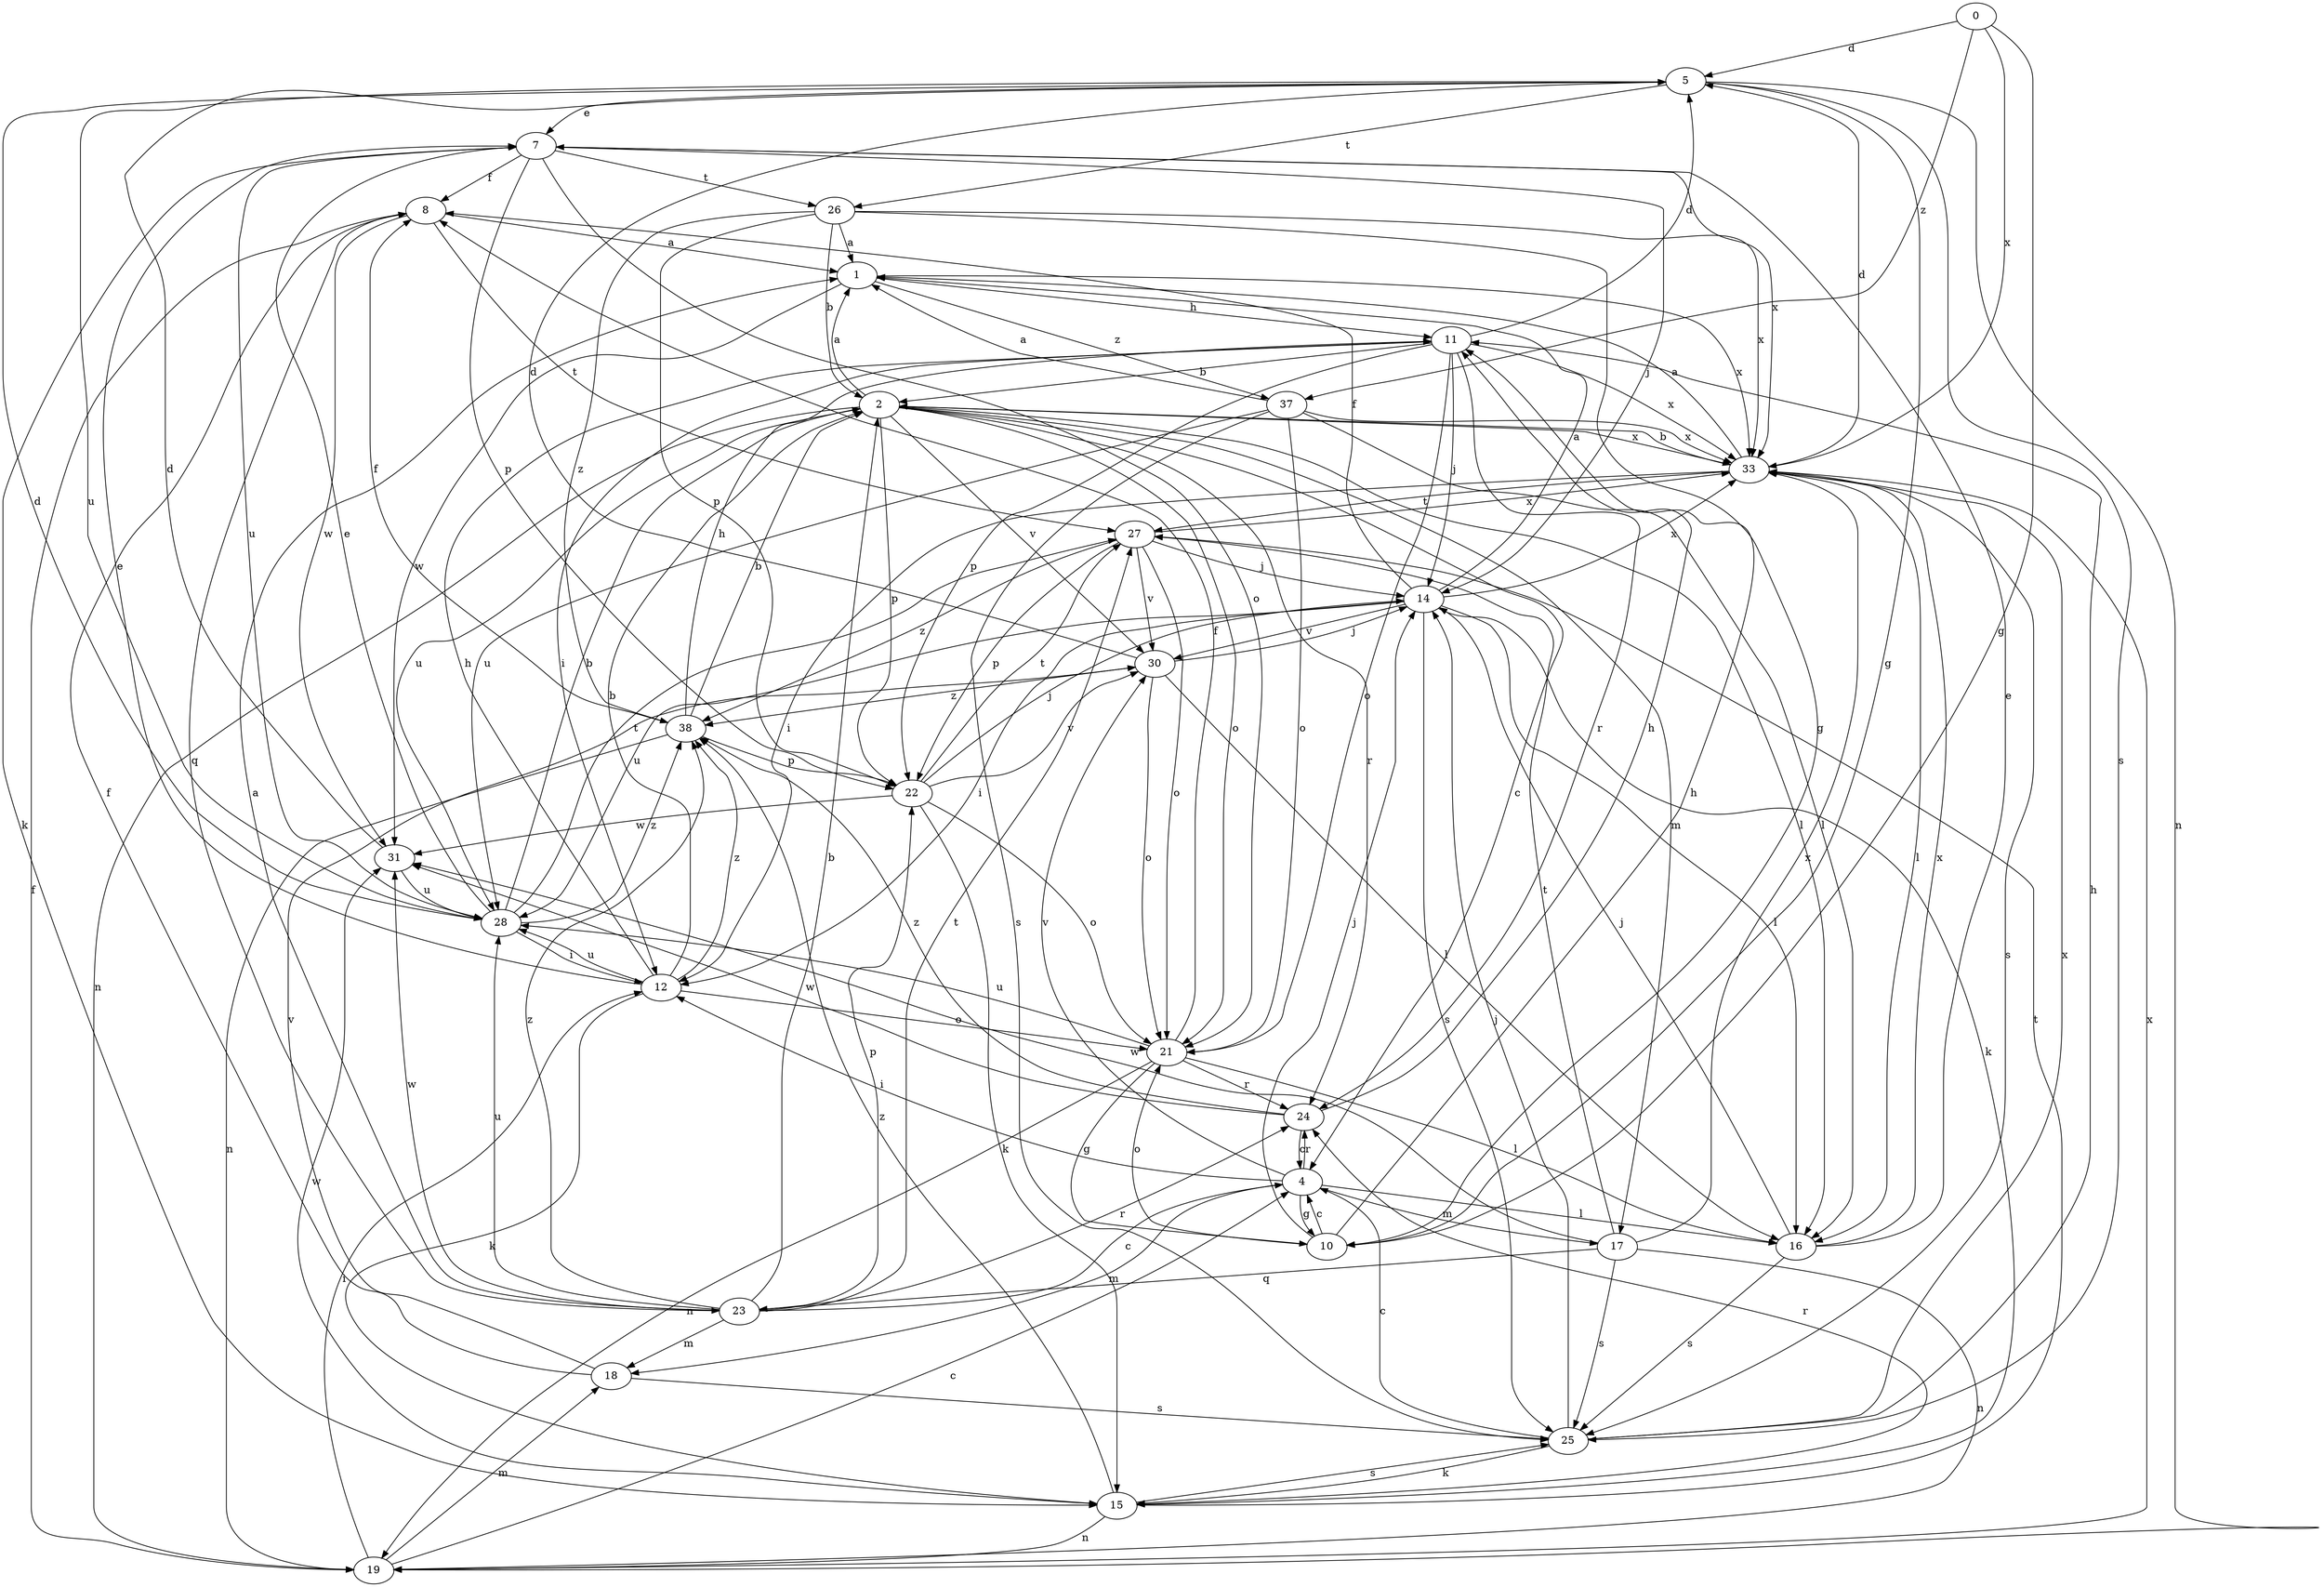 strict digraph  {
0;
1;
2;
4;
5;
7;
8;
10;
11;
12;
14;
15;
16;
17;
18;
19;
21;
22;
23;
24;
25;
26;
27;
28;
30;
31;
33;
37;
38;
0 -> 5  [label=d];
0 -> 10  [label=g];
0 -> 33  [label=x];
0 -> 37  [label=z];
1 -> 11  [label=h];
1 -> 31  [label=w];
1 -> 33  [label=x];
1 -> 37  [label=z];
2 -> 1  [label=a];
2 -> 4  [label=c];
2 -> 16  [label=l];
2 -> 17  [label=m];
2 -> 19  [label=n];
2 -> 21  [label=o];
2 -> 22  [label=p];
2 -> 24  [label=r];
2 -> 28  [label=u];
2 -> 30  [label=v];
2 -> 33  [label=x];
4 -> 10  [label=g];
4 -> 12  [label=i];
4 -> 16  [label=l];
4 -> 17  [label=m];
4 -> 18  [label=m];
4 -> 24  [label=r];
4 -> 30  [label=v];
5 -> 7  [label=e];
5 -> 10  [label=g];
5 -> 19  [label=n];
5 -> 25  [label=s];
5 -> 26  [label=t];
5 -> 28  [label=u];
7 -> 8  [label=f];
7 -> 14  [label=j];
7 -> 15  [label=k];
7 -> 21  [label=o];
7 -> 22  [label=p];
7 -> 26  [label=t];
7 -> 28  [label=u];
7 -> 33  [label=x];
8 -> 1  [label=a];
8 -> 23  [label=q];
8 -> 27  [label=t];
8 -> 31  [label=w];
10 -> 4  [label=c];
10 -> 11  [label=h];
10 -> 14  [label=j];
10 -> 21  [label=o];
11 -> 2  [label=b];
11 -> 5  [label=d];
11 -> 12  [label=i];
11 -> 14  [label=j];
11 -> 21  [label=o];
11 -> 22  [label=p];
11 -> 24  [label=r];
11 -> 33  [label=x];
12 -> 2  [label=b];
12 -> 7  [label=e];
12 -> 11  [label=h];
12 -> 15  [label=k];
12 -> 21  [label=o];
12 -> 28  [label=u];
12 -> 38  [label=z];
14 -> 1  [label=a];
14 -> 8  [label=f];
14 -> 12  [label=i];
14 -> 15  [label=k];
14 -> 16  [label=l];
14 -> 25  [label=s];
14 -> 28  [label=u];
14 -> 30  [label=v];
14 -> 33  [label=x];
15 -> 19  [label=n];
15 -> 24  [label=r];
15 -> 25  [label=s];
15 -> 27  [label=t];
15 -> 31  [label=w];
15 -> 38  [label=z];
16 -> 7  [label=e];
16 -> 14  [label=j];
16 -> 25  [label=s];
16 -> 33  [label=x];
17 -> 19  [label=n];
17 -> 23  [label=q];
17 -> 25  [label=s];
17 -> 27  [label=t];
17 -> 31  [label=w];
17 -> 33  [label=x];
18 -> 8  [label=f];
18 -> 25  [label=s];
18 -> 30  [label=v];
19 -> 4  [label=c];
19 -> 8  [label=f];
19 -> 12  [label=i];
19 -> 18  [label=m];
19 -> 33  [label=x];
21 -> 8  [label=f];
21 -> 10  [label=g];
21 -> 16  [label=l];
21 -> 19  [label=n];
21 -> 24  [label=r];
21 -> 28  [label=u];
22 -> 14  [label=j];
22 -> 15  [label=k];
22 -> 21  [label=o];
22 -> 27  [label=t];
22 -> 30  [label=v];
22 -> 31  [label=w];
23 -> 1  [label=a];
23 -> 2  [label=b];
23 -> 4  [label=c];
23 -> 18  [label=m];
23 -> 22  [label=p];
23 -> 24  [label=r];
23 -> 27  [label=t];
23 -> 28  [label=u];
23 -> 31  [label=w];
23 -> 38  [label=z];
24 -> 4  [label=c];
24 -> 11  [label=h];
24 -> 31  [label=w];
24 -> 38  [label=z];
25 -> 4  [label=c];
25 -> 11  [label=h];
25 -> 14  [label=j];
25 -> 15  [label=k];
25 -> 33  [label=x];
26 -> 1  [label=a];
26 -> 2  [label=b];
26 -> 10  [label=g];
26 -> 22  [label=p];
26 -> 33  [label=x];
26 -> 38  [label=z];
27 -> 14  [label=j];
27 -> 21  [label=o];
27 -> 22  [label=p];
27 -> 30  [label=v];
27 -> 33  [label=x];
27 -> 38  [label=z];
28 -> 2  [label=b];
28 -> 5  [label=d];
28 -> 7  [label=e];
28 -> 12  [label=i];
28 -> 27  [label=t];
28 -> 38  [label=z];
30 -> 5  [label=d];
30 -> 14  [label=j];
30 -> 16  [label=l];
30 -> 21  [label=o];
30 -> 38  [label=z];
31 -> 5  [label=d];
31 -> 28  [label=u];
33 -> 1  [label=a];
33 -> 2  [label=b];
33 -> 5  [label=d];
33 -> 12  [label=i];
33 -> 16  [label=l];
33 -> 25  [label=s];
33 -> 27  [label=t];
37 -> 1  [label=a];
37 -> 16  [label=l];
37 -> 21  [label=o];
37 -> 25  [label=s];
37 -> 28  [label=u];
37 -> 33  [label=x];
38 -> 2  [label=b];
38 -> 8  [label=f];
38 -> 11  [label=h];
38 -> 19  [label=n];
38 -> 22  [label=p];
}
